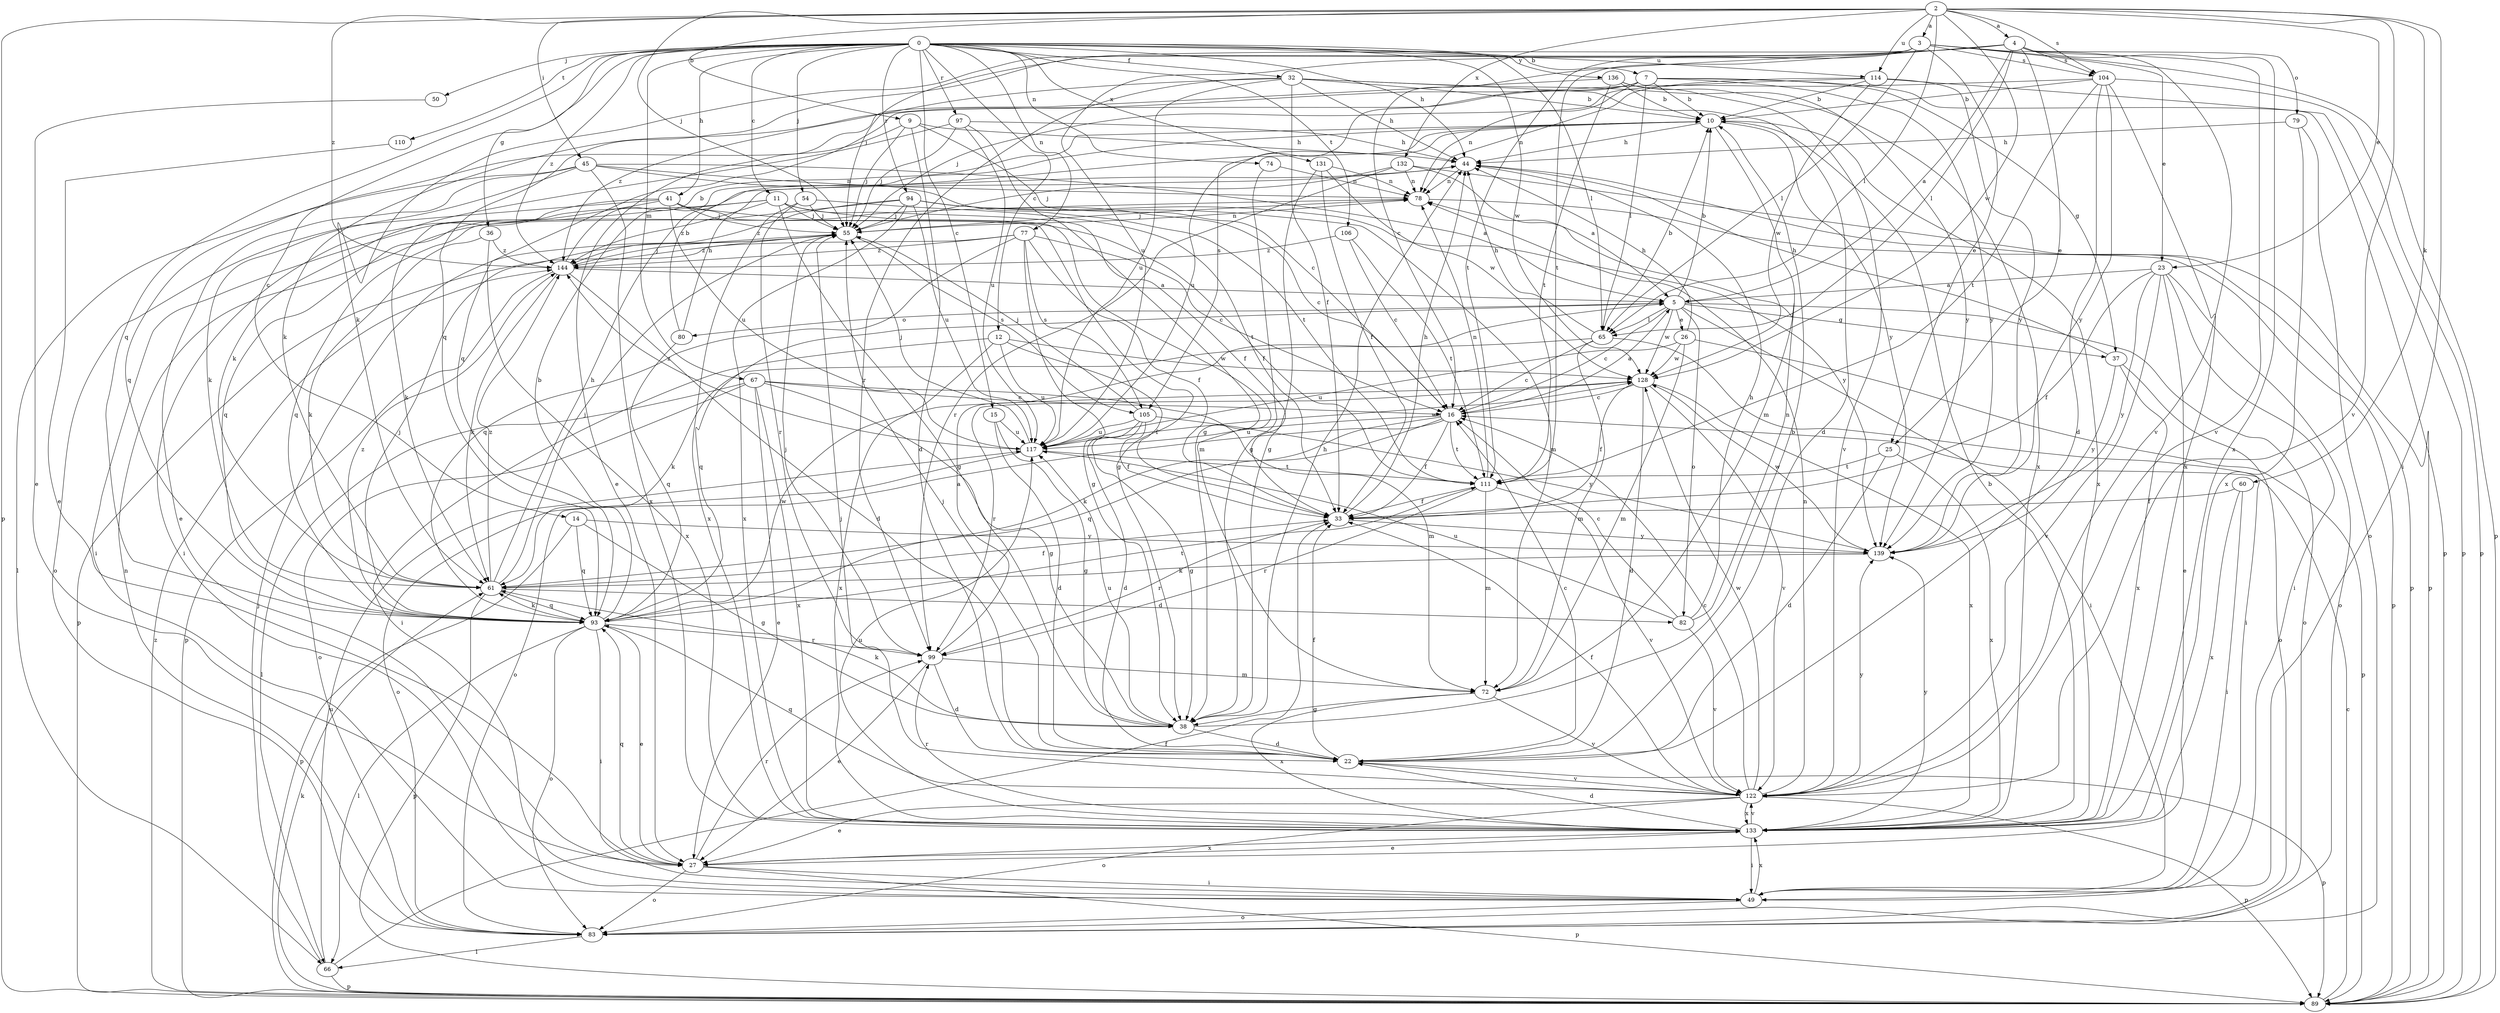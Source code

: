 strict digraph  {
0;
2;
3;
4;
5;
7;
9;
10;
11;
12;
14;
15;
16;
22;
23;
25;
26;
27;
32;
33;
36;
37;
38;
41;
44;
45;
49;
50;
54;
55;
60;
61;
65;
66;
67;
72;
74;
77;
78;
79;
80;
82;
83;
89;
93;
94;
97;
99;
104;
105;
106;
110;
111;
114;
117;
122;
128;
131;
132;
133;
136;
139;
144;
0 -> 7  [label=b];
0 -> 11  [label=c];
0 -> 12  [label=c];
0 -> 14  [label=c];
0 -> 15  [label=c];
0 -> 32  [label=f];
0 -> 36  [label=g];
0 -> 41  [label=h];
0 -> 44  [label=h];
0 -> 50  [label=j];
0 -> 54  [label=j];
0 -> 65  [label=l];
0 -> 67  [label=m];
0 -> 74  [label=n];
0 -> 77  [label=n];
0 -> 93  [label=q];
0 -> 94  [label=r];
0 -> 97  [label=r];
0 -> 106  [label=t];
0 -> 110  [label=t];
0 -> 114  [label=u];
0 -> 128  [label=w];
0 -> 131  [label=x];
0 -> 136  [label=y];
0 -> 144  [label=z];
2 -> 3  [label=a];
2 -> 4  [label=a];
2 -> 9  [label=b];
2 -> 23  [label=e];
2 -> 45  [label=i];
2 -> 49  [label=i];
2 -> 55  [label=j];
2 -> 60  [label=k];
2 -> 65  [label=l];
2 -> 89  [label=p];
2 -> 104  [label=s];
2 -> 114  [label=u];
2 -> 122  [label=v];
2 -> 128  [label=w];
2 -> 132  [label=x];
2 -> 144  [label=z];
3 -> 23  [label=e];
3 -> 25  [label=e];
3 -> 55  [label=j];
3 -> 61  [label=k];
3 -> 65  [label=l];
3 -> 89  [label=p];
3 -> 104  [label=s];
3 -> 111  [label=t];
3 -> 117  [label=u];
3 -> 122  [label=v];
4 -> 5  [label=a];
4 -> 16  [label=c];
4 -> 25  [label=e];
4 -> 65  [label=l];
4 -> 79  [label=o];
4 -> 93  [label=q];
4 -> 104  [label=s];
4 -> 111  [label=t];
4 -> 122  [label=v];
4 -> 133  [label=x];
5 -> 10  [label=b];
5 -> 16  [label=c];
5 -> 26  [label=e];
5 -> 37  [label=g];
5 -> 49  [label=i];
5 -> 65  [label=l];
5 -> 80  [label=o];
5 -> 82  [label=o];
5 -> 83  [label=o];
5 -> 93  [label=q];
5 -> 128  [label=w];
7 -> 10  [label=b];
7 -> 37  [label=g];
7 -> 61  [label=k];
7 -> 65  [label=l];
7 -> 78  [label=n];
7 -> 89  [label=p];
7 -> 105  [label=s];
7 -> 139  [label=y];
9 -> 16  [label=c];
9 -> 22  [label=d];
9 -> 44  [label=h];
9 -> 55  [label=j];
9 -> 93  [label=q];
10 -> 44  [label=h];
10 -> 72  [label=m];
10 -> 117  [label=u];
10 -> 133  [label=x];
10 -> 139  [label=y];
11 -> 33  [label=f];
11 -> 38  [label=g];
11 -> 49  [label=i];
11 -> 55  [label=j];
11 -> 72  [label=m];
11 -> 93  [label=q];
11 -> 144  [label=z];
12 -> 33  [label=f];
12 -> 49  [label=i];
12 -> 117  [label=u];
12 -> 128  [label=w];
12 -> 133  [label=x];
14 -> 38  [label=g];
14 -> 89  [label=p];
14 -> 93  [label=q];
14 -> 139  [label=y];
15 -> 22  [label=d];
15 -> 38  [label=g];
15 -> 117  [label=u];
16 -> 5  [label=a];
16 -> 33  [label=f];
16 -> 61  [label=k];
16 -> 83  [label=o];
16 -> 93  [label=q];
16 -> 111  [label=t];
16 -> 117  [label=u];
22 -> 16  [label=c];
22 -> 33  [label=f];
22 -> 55  [label=j];
22 -> 89  [label=p];
22 -> 122  [label=v];
23 -> 5  [label=a];
23 -> 27  [label=e];
23 -> 33  [label=f];
23 -> 49  [label=i];
23 -> 83  [label=o];
23 -> 122  [label=v];
23 -> 139  [label=y];
25 -> 22  [label=d];
25 -> 111  [label=t];
25 -> 133  [label=x];
26 -> 44  [label=h];
26 -> 72  [label=m];
26 -> 89  [label=p];
26 -> 117  [label=u];
26 -> 128  [label=w];
27 -> 49  [label=i];
27 -> 83  [label=o];
27 -> 89  [label=p];
27 -> 93  [label=q];
27 -> 99  [label=r];
27 -> 133  [label=x];
32 -> 10  [label=b];
32 -> 22  [label=d];
32 -> 33  [label=f];
32 -> 44  [label=h];
32 -> 99  [label=r];
32 -> 117  [label=u];
32 -> 139  [label=y];
32 -> 144  [label=z];
33 -> 44  [label=h];
33 -> 99  [label=r];
33 -> 139  [label=y];
36 -> 61  [label=k];
36 -> 133  [label=x];
36 -> 144  [label=z];
37 -> 44  [label=h];
37 -> 83  [label=o];
37 -> 133  [label=x];
37 -> 139  [label=y];
38 -> 10  [label=b];
38 -> 22  [label=d];
38 -> 44  [label=h];
38 -> 61  [label=k];
38 -> 117  [label=u];
41 -> 38  [label=g];
41 -> 49  [label=i];
41 -> 55  [label=j];
41 -> 61  [label=k];
41 -> 83  [label=o];
41 -> 111  [label=t];
41 -> 117  [label=u];
44 -> 78  [label=n];
44 -> 89  [label=p];
45 -> 5  [label=a];
45 -> 27  [label=e];
45 -> 61  [label=k];
45 -> 66  [label=l];
45 -> 78  [label=n];
45 -> 111  [label=t];
45 -> 133  [label=x];
49 -> 83  [label=o];
49 -> 133  [label=x];
50 -> 27  [label=e];
54 -> 33  [label=f];
54 -> 55  [label=j];
54 -> 99  [label=r];
54 -> 133  [label=x];
55 -> 78  [label=n];
55 -> 105  [label=s];
55 -> 144  [label=z];
60 -> 33  [label=f];
60 -> 49  [label=i];
60 -> 133  [label=x];
61 -> 33  [label=f];
61 -> 44  [label=h];
61 -> 55  [label=j];
61 -> 89  [label=p];
61 -> 93  [label=q];
61 -> 144  [label=z];
61 -> 82  [label=d];
65 -> 10  [label=b];
65 -> 16  [label=c];
65 -> 44  [label=h];
65 -> 49  [label=i];
65 -> 61  [label=k];
65 -> 72  [label=m];
66 -> 33  [label=f];
66 -> 55  [label=j];
66 -> 89  [label=p];
66 -> 117  [label=u];
67 -> 16  [label=c];
67 -> 27  [label=e];
67 -> 38  [label=g];
67 -> 66  [label=l];
67 -> 72  [label=m];
67 -> 83  [label=o];
67 -> 133  [label=x];
72 -> 38  [label=g];
72 -> 122  [label=v];
72 -> 133  [label=x];
74 -> 38  [label=g];
74 -> 78  [label=n];
77 -> 16  [label=c];
77 -> 33  [label=f];
77 -> 38  [label=g];
77 -> 89  [label=p];
77 -> 93  [label=q];
77 -> 105  [label=s];
77 -> 144  [label=z];
78 -> 55  [label=j];
78 -> 89  [label=p];
79 -> 44  [label=h];
79 -> 83  [label=o];
79 -> 133  [label=x];
80 -> 10  [label=b];
80 -> 44  [label=h];
80 -> 93  [label=q];
82 -> 16  [label=c];
82 -> 44  [label=h];
82 -> 78  [label=n];
82 -> 117  [label=u];
82 -> 122  [label=v];
83 -> 66  [label=l];
83 -> 78  [label=n];
89 -> 16  [label=c];
89 -> 61  [label=k];
89 -> 144  [label=z];
93 -> 10  [label=b];
93 -> 27  [label=e];
93 -> 49  [label=i];
93 -> 55  [label=j];
93 -> 61  [label=k];
93 -> 66  [label=l];
93 -> 83  [label=o];
93 -> 99  [label=r];
93 -> 111  [label=t];
93 -> 128  [label=w];
93 -> 144  [label=z];
94 -> 16  [label=c];
94 -> 55  [label=j];
94 -> 72  [label=m];
94 -> 93  [label=q];
94 -> 117  [label=u];
94 -> 133  [label=x];
94 -> 139  [label=y];
94 -> 144  [label=z];
97 -> 38  [label=g];
97 -> 44  [label=h];
97 -> 55  [label=j];
97 -> 61  [label=k];
97 -> 117  [label=u];
99 -> 5  [label=a];
99 -> 22  [label=d];
99 -> 27  [label=e];
99 -> 55  [label=j];
99 -> 72  [label=m];
104 -> 10  [label=b];
104 -> 22  [label=d];
104 -> 89  [label=p];
104 -> 93  [label=q];
104 -> 111  [label=t];
104 -> 133  [label=x];
104 -> 139  [label=y];
105 -> 22  [label=d];
105 -> 33  [label=f];
105 -> 38  [label=g];
105 -> 55  [label=j];
105 -> 117  [label=u];
105 -> 139  [label=y];
106 -> 16  [label=c];
106 -> 111  [label=t];
106 -> 144  [label=z];
110 -> 27  [label=e];
111 -> 33  [label=f];
111 -> 72  [label=m];
111 -> 78  [label=n];
111 -> 99  [label=r];
111 -> 122  [label=v];
114 -> 10  [label=b];
114 -> 55  [label=j];
114 -> 78  [label=n];
114 -> 89  [label=p];
114 -> 128  [label=w];
114 -> 139  [label=y];
117 -> 55  [label=j];
117 -> 83  [label=o];
117 -> 111  [label=t];
117 -> 128  [label=w];
117 -> 144  [label=z];
122 -> 16  [label=c];
122 -> 27  [label=e];
122 -> 33  [label=f];
122 -> 55  [label=j];
122 -> 78  [label=n];
122 -> 83  [label=o];
122 -> 89  [label=p];
122 -> 93  [label=q];
122 -> 128  [label=w];
122 -> 133  [label=x];
122 -> 139  [label=y];
128 -> 16  [label=c];
128 -> 22  [label=d];
128 -> 33  [label=f];
128 -> 99  [label=r];
128 -> 122  [label=v];
128 -> 133  [label=x];
131 -> 33  [label=f];
131 -> 38  [label=g];
131 -> 78  [label=n];
131 -> 128  [label=w];
132 -> 5  [label=a];
132 -> 55  [label=j];
132 -> 78  [label=n];
132 -> 89  [label=p];
132 -> 99  [label=r];
133 -> 10  [label=b];
133 -> 22  [label=d];
133 -> 27  [label=e];
133 -> 49  [label=i];
133 -> 99  [label=r];
133 -> 117  [label=u];
133 -> 122  [label=v];
133 -> 139  [label=y];
136 -> 10  [label=b];
136 -> 27  [label=e];
136 -> 111  [label=t];
136 -> 122  [label=v];
136 -> 133  [label=x];
139 -> 61  [label=k];
139 -> 128  [label=w];
144 -> 5  [label=a];
144 -> 10  [label=b];
144 -> 22  [label=d];
144 -> 55  [label=j];
144 -> 61  [label=k];
144 -> 89  [label=p];
}
